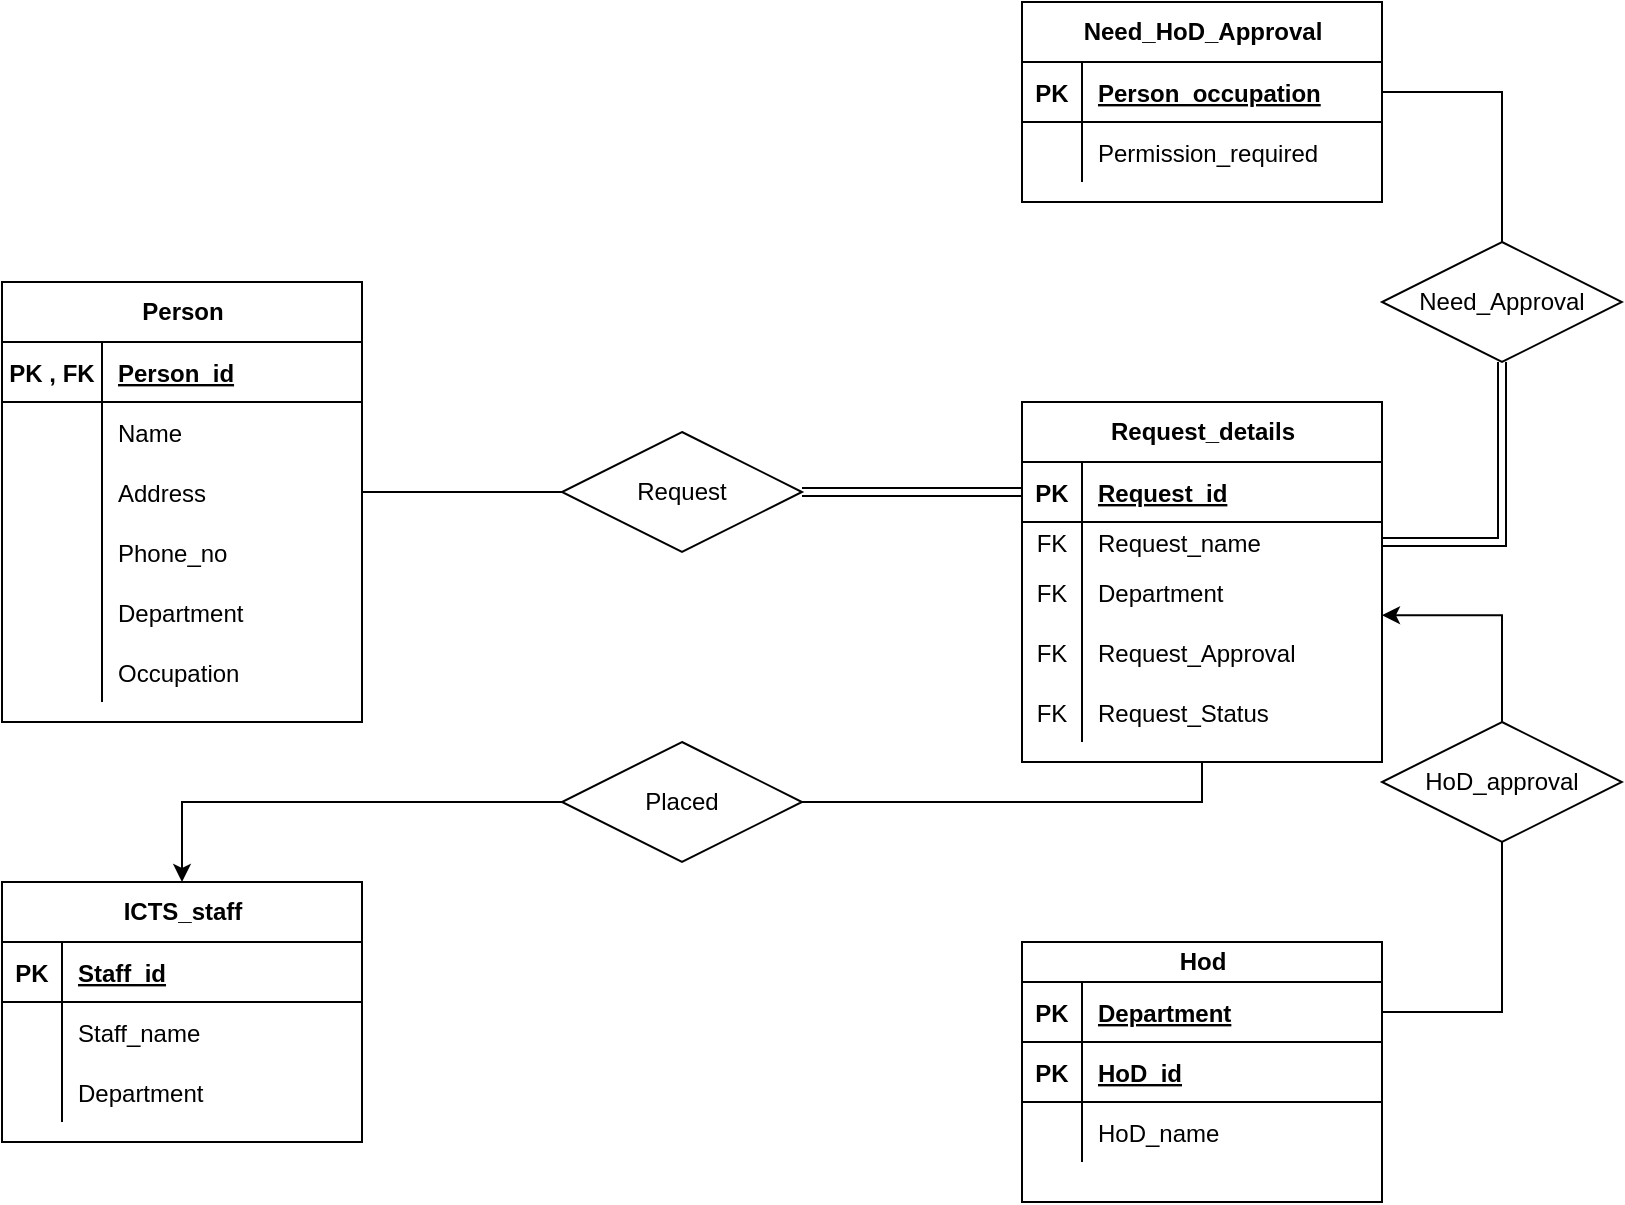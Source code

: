<mxfile version="13.10.4" type="github">
  <diagram id="aMaXBnaIYGT4KekO0aj6" name="Page-1">
    <mxGraphModel dx="2333" dy="829" grid="1" gridSize="10" guides="1" tooltips="1" connect="1" arrows="1" fold="1" page="1" pageScale="1" pageWidth="850" pageHeight="1100" math="0" shadow="0">
      <root>
        <mxCell id="0" />
        <mxCell id="1" parent="0" />
        <mxCell id="jRo9vK5PYB-S02NQwqbe-42" value="Person" style="shape=table;startSize=30;container=1;collapsible=1;childLayout=tableLayout;fixedRows=1;rowLines=0;fontStyle=1;align=center;resizeLast=1;html=1;" parent="1" vertex="1">
          <mxGeometry x="-30" y="280" width="180" height="220" as="geometry" />
        </mxCell>
        <mxCell id="jRo9vK5PYB-S02NQwqbe-43" value="" style="shape=partialRectangle;collapsible=0;dropTarget=0;pointerEvents=0;fillColor=none;top=0;left=0;bottom=1;right=0;points=[[0,0.5],[1,0.5]];portConstraint=eastwest;" parent="jRo9vK5PYB-S02NQwqbe-42" vertex="1">
          <mxGeometry y="30" width="180" height="30" as="geometry" />
        </mxCell>
        <mxCell id="jRo9vK5PYB-S02NQwqbe-44" value="PK , FK" style="shape=partialRectangle;connectable=0;fillColor=none;top=0;left=0;bottom=0;right=0;fontStyle=1;overflow=hidden;" parent="jRo9vK5PYB-S02NQwqbe-43" vertex="1">
          <mxGeometry width="50" height="30" as="geometry" />
        </mxCell>
        <mxCell id="jRo9vK5PYB-S02NQwqbe-45" value="Person_id" style="shape=partialRectangle;connectable=0;fillColor=none;top=0;left=0;bottom=0;right=0;align=left;spacingLeft=6;fontStyle=5;overflow=hidden;" parent="jRo9vK5PYB-S02NQwqbe-43" vertex="1">
          <mxGeometry x="50" width="130" height="30" as="geometry" />
        </mxCell>
        <mxCell id="jRo9vK5PYB-S02NQwqbe-46" value="" style="shape=partialRectangle;collapsible=0;dropTarget=0;pointerEvents=0;fillColor=none;top=0;left=0;bottom=0;right=0;points=[[0,0.5],[1,0.5]];portConstraint=eastwest;" parent="jRo9vK5PYB-S02NQwqbe-42" vertex="1">
          <mxGeometry y="60" width="180" height="30" as="geometry" />
        </mxCell>
        <mxCell id="jRo9vK5PYB-S02NQwqbe-47" value="" style="shape=partialRectangle;connectable=0;fillColor=none;top=0;left=0;bottom=0;right=0;editable=1;overflow=hidden;" parent="jRo9vK5PYB-S02NQwqbe-46" vertex="1">
          <mxGeometry width="50" height="30" as="geometry" />
        </mxCell>
        <mxCell id="jRo9vK5PYB-S02NQwqbe-48" value="Name" style="shape=partialRectangle;connectable=0;fillColor=none;top=0;left=0;bottom=0;right=0;align=left;spacingLeft=6;overflow=hidden;" parent="jRo9vK5PYB-S02NQwqbe-46" vertex="1">
          <mxGeometry x="50" width="130" height="30" as="geometry" />
        </mxCell>
        <mxCell id="jRo9vK5PYB-S02NQwqbe-49" value="" style="shape=partialRectangle;collapsible=0;dropTarget=0;pointerEvents=0;fillColor=none;top=0;left=0;bottom=0;right=0;points=[[0,0.5],[1,0.5]];portConstraint=eastwest;" parent="jRo9vK5PYB-S02NQwqbe-42" vertex="1">
          <mxGeometry y="90" width="180" height="30" as="geometry" />
        </mxCell>
        <mxCell id="jRo9vK5PYB-S02NQwqbe-50" value="" style="shape=partialRectangle;connectable=0;fillColor=none;top=0;left=0;bottom=0;right=0;editable=1;overflow=hidden;" parent="jRo9vK5PYB-S02NQwqbe-49" vertex="1">
          <mxGeometry width="50" height="30" as="geometry" />
        </mxCell>
        <mxCell id="jRo9vK5PYB-S02NQwqbe-51" value="Address" style="shape=partialRectangle;connectable=0;fillColor=none;top=0;left=0;bottom=0;right=0;align=left;spacingLeft=6;overflow=hidden;" parent="jRo9vK5PYB-S02NQwqbe-49" vertex="1">
          <mxGeometry x="50" width="130" height="30" as="geometry" />
        </mxCell>
        <mxCell id="jRo9vK5PYB-S02NQwqbe-52" value="" style="shape=partialRectangle;collapsible=0;dropTarget=0;pointerEvents=0;fillColor=none;top=0;left=0;bottom=0;right=0;points=[[0,0.5],[1,0.5]];portConstraint=eastwest;" parent="jRo9vK5PYB-S02NQwqbe-42" vertex="1">
          <mxGeometry y="120" width="180" height="30" as="geometry" />
        </mxCell>
        <mxCell id="jRo9vK5PYB-S02NQwqbe-53" value="" style="shape=partialRectangle;connectable=0;fillColor=none;top=0;left=0;bottom=0;right=0;editable=1;overflow=hidden;" parent="jRo9vK5PYB-S02NQwqbe-52" vertex="1">
          <mxGeometry width="50" height="30" as="geometry" />
        </mxCell>
        <mxCell id="jRo9vK5PYB-S02NQwqbe-54" value="Phone_no" style="shape=partialRectangle;connectable=0;fillColor=none;top=0;left=0;bottom=0;right=0;align=left;spacingLeft=6;overflow=hidden;" parent="jRo9vK5PYB-S02NQwqbe-52" vertex="1">
          <mxGeometry x="50" width="130" height="30" as="geometry" />
        </mxCell>
        <mxCell id="jRo9vK5PYB-S02NQwqbe-55" value="" style="shape=partialRectangle;collapsible=0;dropTarget=0;pointerEvents=0;fillColor=none;top=0;left=0;bottom=0;right=0;points=[[0,0.5],[1,0.5]];portConstraint=eastwest;" parent="jRo9vK5PYB-S02NQwqbe-42" vertex="1">
          <mxGeometry y="150" width="180" height="30" as="geometry" />
        </mxCell>
        <mxCell id="jRo9vK5PYB-S02NQwqbe-56" value="" style="shape=partialRectangle;connectable=0;fillColor=none;top=0;left=0;bottom=0;right=0;editable=1;overflow=hidden;" parent="jRo9vK5PYB-S02NQwqbe-55" vertex="1">
          <mxGeometry width="50" height="30" as="geometry" />
        </mxCell>
        <mxCell id="jRo9vK5PYB-S02NQwqbe-57" value="Department" style="shape=partialRectangle;connectable=0;fillColor=none;top=0;left=0;bottom=0;right=0;align=left;spacingLeft=6;overflow=hidden;" parent="jRo9vK5PYB-S02NQwqbe-55" vertex="1">
          <mxGeometry x="50" width="130" height="30" as="geometry" />
        </mxCell>
        <mxCell id="gTWYj47MA-mIqvsdXgrU-1" value="" style="shape=partialRectangle;collapsible=0;dropTarget=0;pointerEvents=0;fillColor=none;top=0;left=0;bottom=0;right=0;points=[[0,0.5],[1,0.5]];portConstraint=eastwest;" vertex="1" parent="jRo9vK5PYB-S02NQwqbe-42">
          <mxGeometry y="180" width="180" height="30" as="geometry" />
        </mxCell>
        <mxCell id="gTWYj47MA-mIqvsdXgrU-2" value="" style="shape=partialRectangle;connectable=0;fillColor=none;top=0;left=0;bottom=0;right=0;editable=1;overflow=hidden;" vertex="1" parent="gTWYj47MA-mIqvsdXgrU-1">
          <mxGeometry width="50" height="30" as="geometry" />
        </mxCell>
        <mxCell id="gTWYj47MA-mIqvsdXgrU-3" value="Occupation" style="shape=partialRectangle;connectable=0;fillColor=none;top=0;left=0;bottom=0;right=0;align=left;spacingLeft=6;overflow=hidden;" vertex="1" parent="gTWYj47MA-mIqvsdXgrU-1">
          <mxGeometry x="50" width="130" height="30" as="geometry" />
        </mxCell>
        <mxCell id="jRo9vK5PYB-S02NQwqbe-88" value="Request_details" style="shape=table;startSize=30;container=1;collapsible=1;childLayout=tableLayout;fixedRows=1;rowLines=0;fontStyle=1;align=center;resizeLast=1;html=1;" parent="1" vertex="1">
          <mxGeometry x="480" y="340" width="180" height="180" as="geometry" />
        </mxCell>
        <mxCell id="jRo9vK5PYB-S02NQwqbe-89" value="" style="shape=partialRectangle;collapsible=0;dropTarget=0;pointerEvents=0;fillColor=none;top=0;left=0;bottom=1;right=0;points=[[0,0.5],[1,0.5]];portConstraint=eastwest;" parent="jRo9vK5PYB-S02NQwqbe-88" vertex="1">
          <mxGeometry y="30" width="180" height="30" as="geometry" />
        </mxCell>
        <mxCell id="jRo9vK5PYB-S02NQwqbe-90" value="PK" style="shape=partialRectangle;connectable=0;fillColor=none;top=0;left=0;bottom=0;right=0;fontStyle=1;overflow=hidden;" parent="jRo9vK5PYB-S02NQwqbe-89" vertex="1">
          <mxGeometry width="30" height="30" as="geometry" />
        </mxCell>
        <mxCell id="jRo9vK5PYB-S02NQwqbe-91" value="Request_id" style="shape=partialRectangle;connectable=0;fillColor=none;top=0;left=0;bottom=0;right=0;align=left;spacingLeft=6;fontStyle=5;overflow=hidden;" parent="jRo9vK5PYB-S02NQwqbe-89" vertex="1">
          <mxGeometry x="30" width="150" height="30" as="geometry" />
        </mxCell>
        <mxCell id="jRo9vK5PYB-S02NQwqbe-92" value="" style="shape=partialRectangle;collapsible=0;dropTarget=0;pointerEvents=0;fillColor=none;top=0;left=0;bottom=0;right=0;points=[[0,0.5],[1,0.5]];portConstraint=eastwest;" parent="jRo9vK5PYB-S02NQwqbe-88" vertex="1">
          <mxGeometry y="60" width="180" height="20" as="geometry" />
        </mxCell>
        <mxCell id="jRo9vK5PYB-S02NQwqbe-93" value="FK" style="shape=partialRectangle;connectable=0;fillColor=none;top=0;left=0;bottom=0;right=0;editable=1;overflow=hidden;" parent="jRo9vK5PYB-S02NQwqbe-92" vertex="1">
          <mxGeometry width="30" height="20" as="geometry" />
        </mxCell>
        <mxCell id="jRo9vK5PYB-S02NQwqbe-94" value="Request_name" style="shape=partialRectangle;connectable=0;fillColor=none;top=0;left=0;bottom=0;right=0;align=left;spacingLeft=6;overflow=hidden;" parent="jRo9vK5PYB-S02NQwqbe-92" vertex="1">
          <mxGeometry x="30" width="150" height="20" as="geometry" />
        </mxCell>
        <mxCell id="jRo9vK5PYB-S02NQwqbe-95" value="" style="shape=partialRectangle;collapsible=0;dropTarget=0;pointerEvents=0;fillColor=none;top=0;left=0;bottom=0;right=0;points=[[0,0.5],[1,0.5]];portConstraint=eastwest;" parent="jRo9vK5PYB-S02NQwqbe-88" vertex="1">
          <mxGeometry y="80" width="180" height="30" as="geometry" />
        </mxCell>
        <mxCell id="jRo9vK5PYB-S02NQwqbe-96" value="FK" style="shape=partialRectangle;connectable=0;fillColor=none;top=0;left=0;bottom=0;right=0;editable=1;overflow=hidden;" parent="jRo9vK5PYB-S02NQwqbe-95" vertex="1">
          <mxGeometry width="30" height="30" as="geometry" />
        </mxCell>
        <mxCell id="jRo9vK5PYB-S02NQwqbe-97" value="Department" style="shape=partialRectangle;connectable=0;fillColor=none;top=0;left=0;bottom=0;right=0;align=left;spacingLeft=6;overflow=hidden;" parent="jRo9vK5PYB-S02NQwqbe-95" vertex="1">
          <mxGeometry x="30" width="150" height="30" as="geometry" />
        </mxCell>
        <mxCell id="gTWYj47MA-mIqvsdXgrU-82" value="" style="shape=partialRectangle;collapsible=0;dropTarget=0;pointerEvents=0;fillColor=none;top=0;left=0;bottom=0;right=0;points=[[0,0.5],[1,0.5]];portConstraint=eastwest;" vertex="1" parent="jRo9vK5PYB-S02NQwqbe-88">
          <mxGeometry y="110" width="180" height="30" as="geometry" />
        </mxCell>
        <mxCell id="gTWYj47MA-mIqvsdXgrU-83" value="FK" style="shape=partialRectangle;connectable=0;fillColor=none;top=0;left=0;bottom=0;right=0;editable=1;overflow=hidden;" vertex="1" parent="gTWYj47MA-mIqvsdXgrU-82">
          <mxGeometry width="30" height="30" as="geometry" />
        </mxCell>
        <mxCell id="gTWYj47MA-mIqvsdXgrU-84" value="Request_Approval" style="shape=partialRectangle;connectable=0;fillColor=none;top=0;left=0;bottom=0;right=0;align=left;spacingLeft=6;overflow=hidden;" vertex="1" parent="gTWYj47MA-mIqvsdXgrU-82">
          <mxGeometry x="30" width="150" height="30" as="geometry" />
        </mxCell>
        <mxCell id="gTWYj47MA-mIqvsdXgrU-85" value="" style="shape=partialRectangle;collapsible=0;dropTarget=0;pointerEvents=0;fillColor=none;top=0;left=0;bottom=0;right=0;points=[[0,0.5],[1,0.5]];portConstraint=eastwest;" vertex="1" parent="jRo9vK5PYB-S02NQwqbe-88">
          <mxGeometry y="140" width="180" height="30" as="geometry" />
        </mxCell>
        <mxCell id="gTWYj47MA-mIqvsdXgrU-86" value="FK" style="shape=partialRectangle;connectable=0;fillColor=none;top=0;left=0;bottom=0;right=0;editable=1;overflow=hidden;" vertex="1" parent="gTWYj47MA-mIqvsdXgrU-85">
          <mxGeometry width="30" height="30" as="geometry" />
        </mxCell>
        <mxCell id="gTWYj47MA-mIqvsdXgrU-87" value="Request_Status" style="shape=partialRectangle;connectable=0;fillColor=none;top=0;left=0;bottom=0;right=0;align=left;spacingLeft=6;overflow=hidden;" vertex="1" parent="gTWYj47MA-mIqvsdXgrU-85">
          <mxGeometry x="30" width="150" height="30" as="geometry" />
        </mxCell>
        <mxCell id="jRo9vK5PYB-S02NQwqbe-104" value="Need_HoD_Approval" style="shape=table;startSize=30;container=1;collapsible=1;childLayout=tableLayout;fixedRows=1;rowLines=0;fontStyle=1;align=center;resizeLast=1;html=1;" parent="1" vertex="1">
          <mxGeometry x="480" y="140" width="180" height="100" as="geometry" />
        </mxCell>
        <mxCell id="jRo9vK5PYB-S02NQwqbe-117" value="" style="shape=partialRectangle;collapsible=0;dropTarget=0;pointerEvents=0;fillColor=none;top=0;left=0;bottom=1;right=0;points=[[0,0.5],[1,0.5]];portConstraint=eastwest;" parent="jRo9vK5PYB-S02NQwqbe-104" vertex="1">
          <mxGeometry y="30" width="180" height="30" as="geometry" />
        </mxCell>
        <mxCell id="jRo9vK5PYB-S02NQwqbe-118" value="PK" style="shape=partialRectangle;connectable=0;fillColor=none;top=0;left=0;bottom=0;right=0;fontStyle=1;overflow=hidden;" parent="jRo9vK5PYB-S02NQwqbe-117" vertex="1">
          <mxGeometry width="30" height="30" as="geometry" />
        </mxCell>
        <mxCell id="jRo9vK5PYB-S02NQwqbe-119" value="Person_occupation" style="shape=partialRectangle;connectable=0;fillColor=none;top=0;left=0;bottom=0;right=0;align=left;spacingLeft=6;fontStyle=5;overflow=hidden;" parent="jRo9vK5PYB-S02NQwqbe-117" vertex="1">
          <mxGeometry x="30" width="150" height="30" as="geometry" />
        </mxCell>
        <mxCell id="jRo9vK5PYB-S02NQwqbe-108" value="" style="shape=partialRectangle;collapsible=0;dropTarget=0;pointerEvents=0;fillColor=none;top=0;left=0;bottom=0;right=0;points=[[0,0.5],[1,0.5]];portConstraint=eastwest;" parent="jRo9vK5PYB-S02NQwqbe-104" vertex="1">
          <mxGeometry y="60" width="180" height="30" as="geometry" />
        </mxCell>
        <mxCell id="jRo9vK5PYB-S02NQwqbe-109" value="" style="shape=partialRectangle;connectable=0;fillColor=none;top=0;left=0;bottom=0;right=0;editable=1;overflow=hidden;" parent="jRo9vK5PYB-S02NQwqbe-108" vertex="1">
          <mxGeometry width="30" height="30" as="geometry" />
        </mxCell>
        <mxCell id="jRo9vK5PYB-S02NQwqbe-110" value="Permission_required" style="shape=partialRectangle;connectable=0;fillColor=none;top=0;left=0;bottom=0;right=0;align=left;spacingLeft=6;overflow=hidden;" parent="jRo9vK5PYB-S02NQwqbe-108" vertex="1">
          <mxGeometry x="30" width="150" height="30" as="geometry" />
        </mxCell>
        <mxCell id="jRo9vK5PYB-S02NQwqbe-120" value="Hod" style="shape=table;startSize=20;container=1;collapsible=1;childLayout=tableLayout;fixedRows=1;rowLines=0;fontStyle=1;align=center;resizeLast=1;html=1;" parent="1" vertex="1">
          <mxGeometry x="480" y="610" width="180" height="130" as="geometry" />
        </mxCell>
        <mxCell id="jRo9vK5PYB-S02NQwqbe-121" value="" style="shape=partialRectangle;collapsible=0;dropTarget=0;pointerEvents=0;fillColor=none;top=0;left=0;bottom=1;right=0;points=[[0,0.5],[1,0.5]];portConstraint=eastwest;" parent="jRo9vK5PYB-S02NQwqbe-120" vertex="1">
          <mxGeometry y="20" width="180" height="30" as="geometry" />
        </mxCell>
        <mxCell id="jRo9vK5PYB-S02NQwqbe-122" value="PK" style="shape=partialRectangle;connectable=0;fillColor=none;top=0;left=0;bottom=0;right=0;fontStyle=1;overflow=hidden;" parent="jRo9vK5PYB-S02NQwqbe-121" vertex="1">
          <mxGeometry width="30" height="30" as="geometry" />
        </mxCell>
        <mxCell id="jRo9vK5PYB-S02NQwqbe-123" value="Department" style="shape=partialRectangle;connectable=0;fillColor=none;top=0;left=0;bottom=0;right=0;align=left;spacingLeft=6;fontStyle=5;overflow=hidden;" parent="jRo9vK5PYB-S02NQwqbe-121" vertex="1">
          <mxGeometry x="30" width="150" height="30" as="geometry" />
        </mxCell>
        <mxCell id="gTWYj47MA-mIqvsdXgrU-59" value="" style="shape=partialRectangle;collapsible=0;dropTarget=0;pointerEvents=0;fillColor=none;top=0;left=0;bottom=1;right=0;points=[[0,0.5],[1,0.5]];portConstraint=eastwest;" vertex="1" parent="jRo9vK5PYB-S02NQwqbe-120">
          <mxGeometry y="50" width="180" height="30" as="geometry" />
        </mxCell>
        <mxCell id="gTWYj47MA-mIqvsdXgrU-60" value="PK" style="shape=partialRectangle;connectable=0;fillColor=none;top=0;left=0;bottom=0;right=0;fontStyle=1;overflow=hidden;" vertex="1" parent="gTWYj47MA-mIqvsdXgrU-59">
          <mxGeometry width="30" height="30" as="geometry" />
        </mxCell>
        <mxCell id="gTWYj47MA-mIqvsdXgrU-61" value="HoD_id" style="shape=partialRectangle;connectable=0;fillColor=none;top=0;left=0;bottom=0;right=0;align=left;spacingLeft=6;fontStyle=5;overflow=hidden;" vertex="1" parent="gTWYj47MA-mIqvsdXgrU-59">
          <mxGeometry x="30" width="150" height="30" as="geometry" />
        </mxCell>
        <mxCell id="gTWYj47MA-mIqvsdXgrU-11" value="" style="shape=partialRectangle;collapsible=0;dropTarget=0;pointerEvents=0;fillColor=none;top=0;left=0;bottom=0;right=0;points=[[0,0.5],[1,0.5]];portConstraint=eastwest;" vertex="1" parent="jRo9vK5PYB-S02NQwqbe-120">
          <mxGeometry y="80" width="180" height="30" as="geometry" />
        </mxCell>
        <mxCell id="gTWYj47MA-mIqvsdXgrU-12" value="" style="shape=partialRectangle;connectable=0;fillColor=none;top=0;left=0;bottom=0;right=0;editable=1;overflow=hidden;" vertex="1" parent="gTWYj47MA-mIqvsdXgrU-11">
          <mxGeometry width="30" height="30" as="geometry" />
        </mxCell>
        <mxCell id="gTWYj47MA-mIqvsdXgrU-13" value="HoD_name" style="shape=partialRectangle;connectable=0;fillColor=none;top=0;left=0;bottom=0;right=0;align=left;spacingLeft=6;overflow=hidden;" vertex="1" parent="gTWYj47MA-mIqvsdXgrU-11">
          <mxGeometry x="30" width="150" height="30" as="geometry" />
        </mxCell>
        <mxCell id="jRo9vK5PYB-S02NQwqbe-133" value="ICTS_staff" style="shape=table;startSize=30;container=1;collapsible=1;childLayout=tableLayout;fixedRows=1;rowLines=0;fontStyle=1;align=center;resizeLast=1;html=1;" parent="1" vertex="1">
          <mxGeometry x="-30" y="580" width="180" height="130" as="geometry" />
        </mxCell>
        <mxCell id="jRo9vK5PYB-S02NQwqbe-134" value="" style="shape=partialRectangle;collapsible=0;dropTarget=0;pointerEvents=0;fillColor=none;top=0;left=0;bottom=1;right=0;points=[[0,0.5],[1,0.5]];portConstraint=eastwest;" parent="jRo9vK5PYB-S02NQwqbe-133" vertex="1">
          <mxGeometry y="30" width="180" height="30" as="geometry" />
        </mxCell>
        <mxCell id="jRo9vK5PYB-S02NQwqbe-135" value="PK" style="shape=partialRectangle;connectable=0;fillColor=none;top=0;left=0;bottom=0;right=0;fontStyle=1;overflow=hidden;" parent="jRo9vK5PYB-S02NQwqbe-134" vertex="1">
          <mxGeometry width="30" height="30" as="geometry" />
        </mxCell>
        <mxCell id="jRo9vK5PYB-S02NQwqbe-136" value="Staff_id" style="shape=partialRectangle;connectable=0;fillColor=none;top=0;left=0;bottom=0;right=0;align=left;spacingLeft=6;fontStyle=5;overflow=hidden;" parent="jRo9vK5PYB-S02NQwqbe-134" vertex="1">
          <mxGeometry x="30" width="150" height="30" as="geometry" />
        </mxCell>
        <mxCell id="jRo9vK5PYB-S02NQwqbe-137" value="" style="shape=partialRectangle;collapsible=0;dropTarget=0;pointerEvents=0;fillColor=none;top=0;left=0;bottom=0;right=0;points=[[0,0.5],[1,0.5]];portConstraint=eastwest;" parent="jRo9vK5PYB-S02NQwqbe-133" vertex="1">
          <mxGeometry y="60" width="180" height="30" as="geometry" />
        </mxCell>
        <mxCell id="jRo9vK5PYB-S02NQwqbe-138" value="" style="shape=partialRectangle;connectable=0;fillColor=none;top=0;left=0;bottom=0;right=0;editable=1;overflow=hidden;" parent="jRo9vK5PYB-S02NQwqbe-137" vertex="1">
          <mxGeometry width="30" height="30" as="geometry" />
        </mxCell>
        <mxCell id="jRo9vK5PYB-S02NQwqbe-139" value="Staff_name" style="shape=partialRectangle;connectable=0;fillColor=none;top=0;left=0;bottom=0;right=0;align=left;spacingLeft=6;overflow=hidden;" parent="jRo9vK5PYB-S02NQwqbe-137" vertex="1">
          <mxGeometry x="30" width="150" height="30" as="geometry" />
        </mxCell>
        <mxCell id="jRo9vK5PYB-S02NQwqbe-140" value="" style="shape=partialRectangle;collapsible=0;dropTarget=0;pointerEvents=0;fillColor=none;top=0;left=0;bottom=0;right=0;points=[[0,0.5],[1,0.5]];portConstraint=eastwest;" parent="jRo9vK5PYB-S02NQwqbe-133" vertex="1">
          <mxGeometry y="90" width="180" height="30" as="geometry" />
        </mxCell>
        <mxCell id="jRo9vK5PYB-S02NQwqbe-141" value="" style="shape=partialRectangle;connectable=0;fillColor=none;top=0;left=0;bottom=0;right=0;editable=1;overflow=hidden;" parent="jRo9vK5PYB-S02NQwqbe-140" vertex="1">
          <mxGeometry width="30" height="30" as="geometry" />
        </mxCell>
        <mxCell id="jRo9vK5PYB-S02NQwqbe-142" value="Department" style="shape=partialRectangle;connectable=0;fillColor=none;top=0;left=0;bottom=0;right=0;align=left;spacingLeft=6;overflow=hidden;" parent="jRo9vK5PYB-S02NQwqbe-140" vertex="1">
          <mxGeometry x="30" width="150" height="30" as="geometry" />
        </mxCell>
        <mxCell id="gTWYj47MA-mIqvsdXgrU-46" style="edgeStyle=orthogonalEdgeStyle;shape=link;rounded=0;orthogonalLoop=1;jettySize=auto;html=1;entryX=0;entryY=0.5;entryDx=0;entryDy=0;exitX=1;exitY=0.5;exitDx=0;exitDy=0;" edge="1" parent="1" source="jRo9vK5PYB-S02NQwqbe-146" target="jRo9vK5PYB-S02NQwqbe-89">
          <mxGeometry relative="1" as="geometry" />
        </mxCell>
        <mxCell id="jRo9vK5PYB-S02NQwqbe-146" value="Request" style="shape=rhombus;perimeter=rhombusPerimeter;whiteSpace=wrap;html=1;align=center;" parent="1" vertex="1">
          <mxGeometry x="250" y="355" width="120" height="60" as="geometry" />
        </mxCell>
        <mxCell id="jRo9vK5PYB-S02NQwqbe-164" style="edgeStyle=orthogonalEdgeStyle;rounded=0;orthogonalLoop=1;jettySize=auto;html=1;entryX=1;entryY=0.887;entryDx=0;entryDy=0;entryPerimeter=0;" parent="1" source="jRo9vK5PYB-S02NQwqbe-148" target="jRo9vK5PYB-S02NQwqbe-95" edge="1">
          <mxGeometry relative="1" as="geometry" />
        </mxCell>
        <mxCell id="jRo9vK5PYB-S02NQwqbe-148" value="HoD_approval" style="shape=rhombus;perimeter=rhombusPerimeter;whiteSpace=wrap;html=1;align=center;perimeterSpacing=0;" parent="1" vertex="1">
          <mxGeometry x="660" y="500" width="120" height="60" as="geometry" />
        </mxCell>
        <mxCell id="jRo9vK5PYB-S02NQwqbe-168" style="edgeStyle=orthogonalEdgeStyle;rounded=0;orthogonalLoop=1;jettySize=auto;html=1;entryX=0.5;entryY=0;entryDx=0;entryDy=0;" parent="1" source="jRo9vK5PYB-S02NQwqbe-149" target="jRo9vK5PYB-S02NQwqbe-133" edge="1">
          <mxGeometry relative="1" as="geometry" />
        </mxCell>
        <mxCell id="jRo9vK5PYB-S02NQwqbe-149" value="Placed" style="shape=rhombus;perimeter=rhombusPerimeter;whiteSpace=wrap;html=1;align=center;" parent="1" vertex="1">
          <mxGeometry x="250" y="510" width="120" height="60" as="geometry" />
        </mxCell>
        <mxCell id="gTWYj47MA-mIqvsdXgrU-88" style="edgeStyle=orthogonalEdgeStyle;shape=link;rounded=0;orthogonalLoop=1;jettySize=auto;html=1;entryX=1;entryY=0.5;entryDx=0;entryDy=0;" edge="1" parent="1" source="jRo9vK5PYB-S02NQwqbe-150" target="jRo9vK5PYB-S02NQwqbe-92">
          <mxGeometry relative="1" as="geometry" />
        </mxCell>
        <mxCell id="jRo9vK5PYB-S02NQwqbe-150" value="Need_Approval" style="shape=rhombus;perimeter=rhombusPerimeter;whiteSpace=wrap;html=1;align=center;" parent="1" vertex="1">
          <mxGeometry x="660" y="260" width="120" height="60" as="geometry" />
        </mxCell>
        <mxCell id="jRo9vK5PYB-S02NQwqbe-163" value="" style="endArrow=none;html=1;rounded=0;entryX=0.5;entryY=0;entryDx=0;entryDy=0;exitX=1;exitY=0.5;exitDx=0;exitDy=0;" parent="1" source="jRo9vK5PYB-S02NQwqbe-117" target="jRo9vK5PYB-S02NQwqbe-150" edge="1">
          <mxGeometry relative="1" as="geometry">
            <mxPoint x="310" y="410" as="sourcePoint" />
            <mxPoint x="470" y="410" as="targetPoint" />
            <Array as="points">
              <mxPoint x="720" y="185" />
            </Array>
          </mxGeometry>
        </mxCell>
        <mxCell id="jRo9vK5PYB-S02NQwqbe-166" value="" style="endArrow=none;html=1;rounded=0;exitX=1;exitY=0.5;exitDx=0;exitDy=0;entryX=0.5;entryY=1;entryDx=0;entryDy=0;" parent="1" source="jRo9vK5PYB-S02NQwqbe-121" target="jRo9vK5PYB-S02NQwqbe-148" edge="1">
          <mxGeometry relative="1" as="geometry">
            <mxPoint x="310" y="480" as="sourcePoint" />
            <mxPoint x="470" y="480" as="targetPoint" />
            <Array as="points">
              <mxPoint x="720" y="645" />
            </Array>
          </mxGeometry>
        </mxCell>
        <mxCell id="jRo9vK5PYB-S02NQwqbe-167" value="" style="endArrow=none;html=1;rounded=0;entryX=0.5;entryY=1;entryDx=0;entryDy=0;exitX=1;exitY=0.5;exitDx=0;exitDy=0;" parent="1" source="jRo9vK5PYB-S02NQwqbe-149" target="jRo9vK5PYB-S02NQwqbe-88" edge="1">
          <mxGeometry relative="1" as="geometry">
            <mxPoint x="310" y="480" as="sourcePoint" />
            <mxPoint x="470" y="480" as="targetPoint" />
            <Array as="points">
              <mxPoint x="570" y="540" />
            </Array>
          </mxGeometry>
        </mxCell>
        <mxCell id="gTWYj47MA-mIqvsdXgrU-48" value="" style="endArrow=none;html=1;exitX=1;exitY=0.5;exitDx=0;exitDy=0;entryX=0;entryY=0.5;entryDx=0;entryDy=0;" edge="1" parent="1" source="jRo9vK5PYB-S02NQwqbe-49" target="jRo9vK5PYB-S02NQwqbe-146">
          <mxGeometry width="50" height="50" relative="1" as="geometry">
            <mxPoint x="430" y="460" as="sourcePoint" />
            <mxPoint x="480" y="410" as="targetPoint" />
          </mxGeometry>
        </mxCell>
      </root>
    </mxGraphModel>
  </diagram>
</mxfile>
